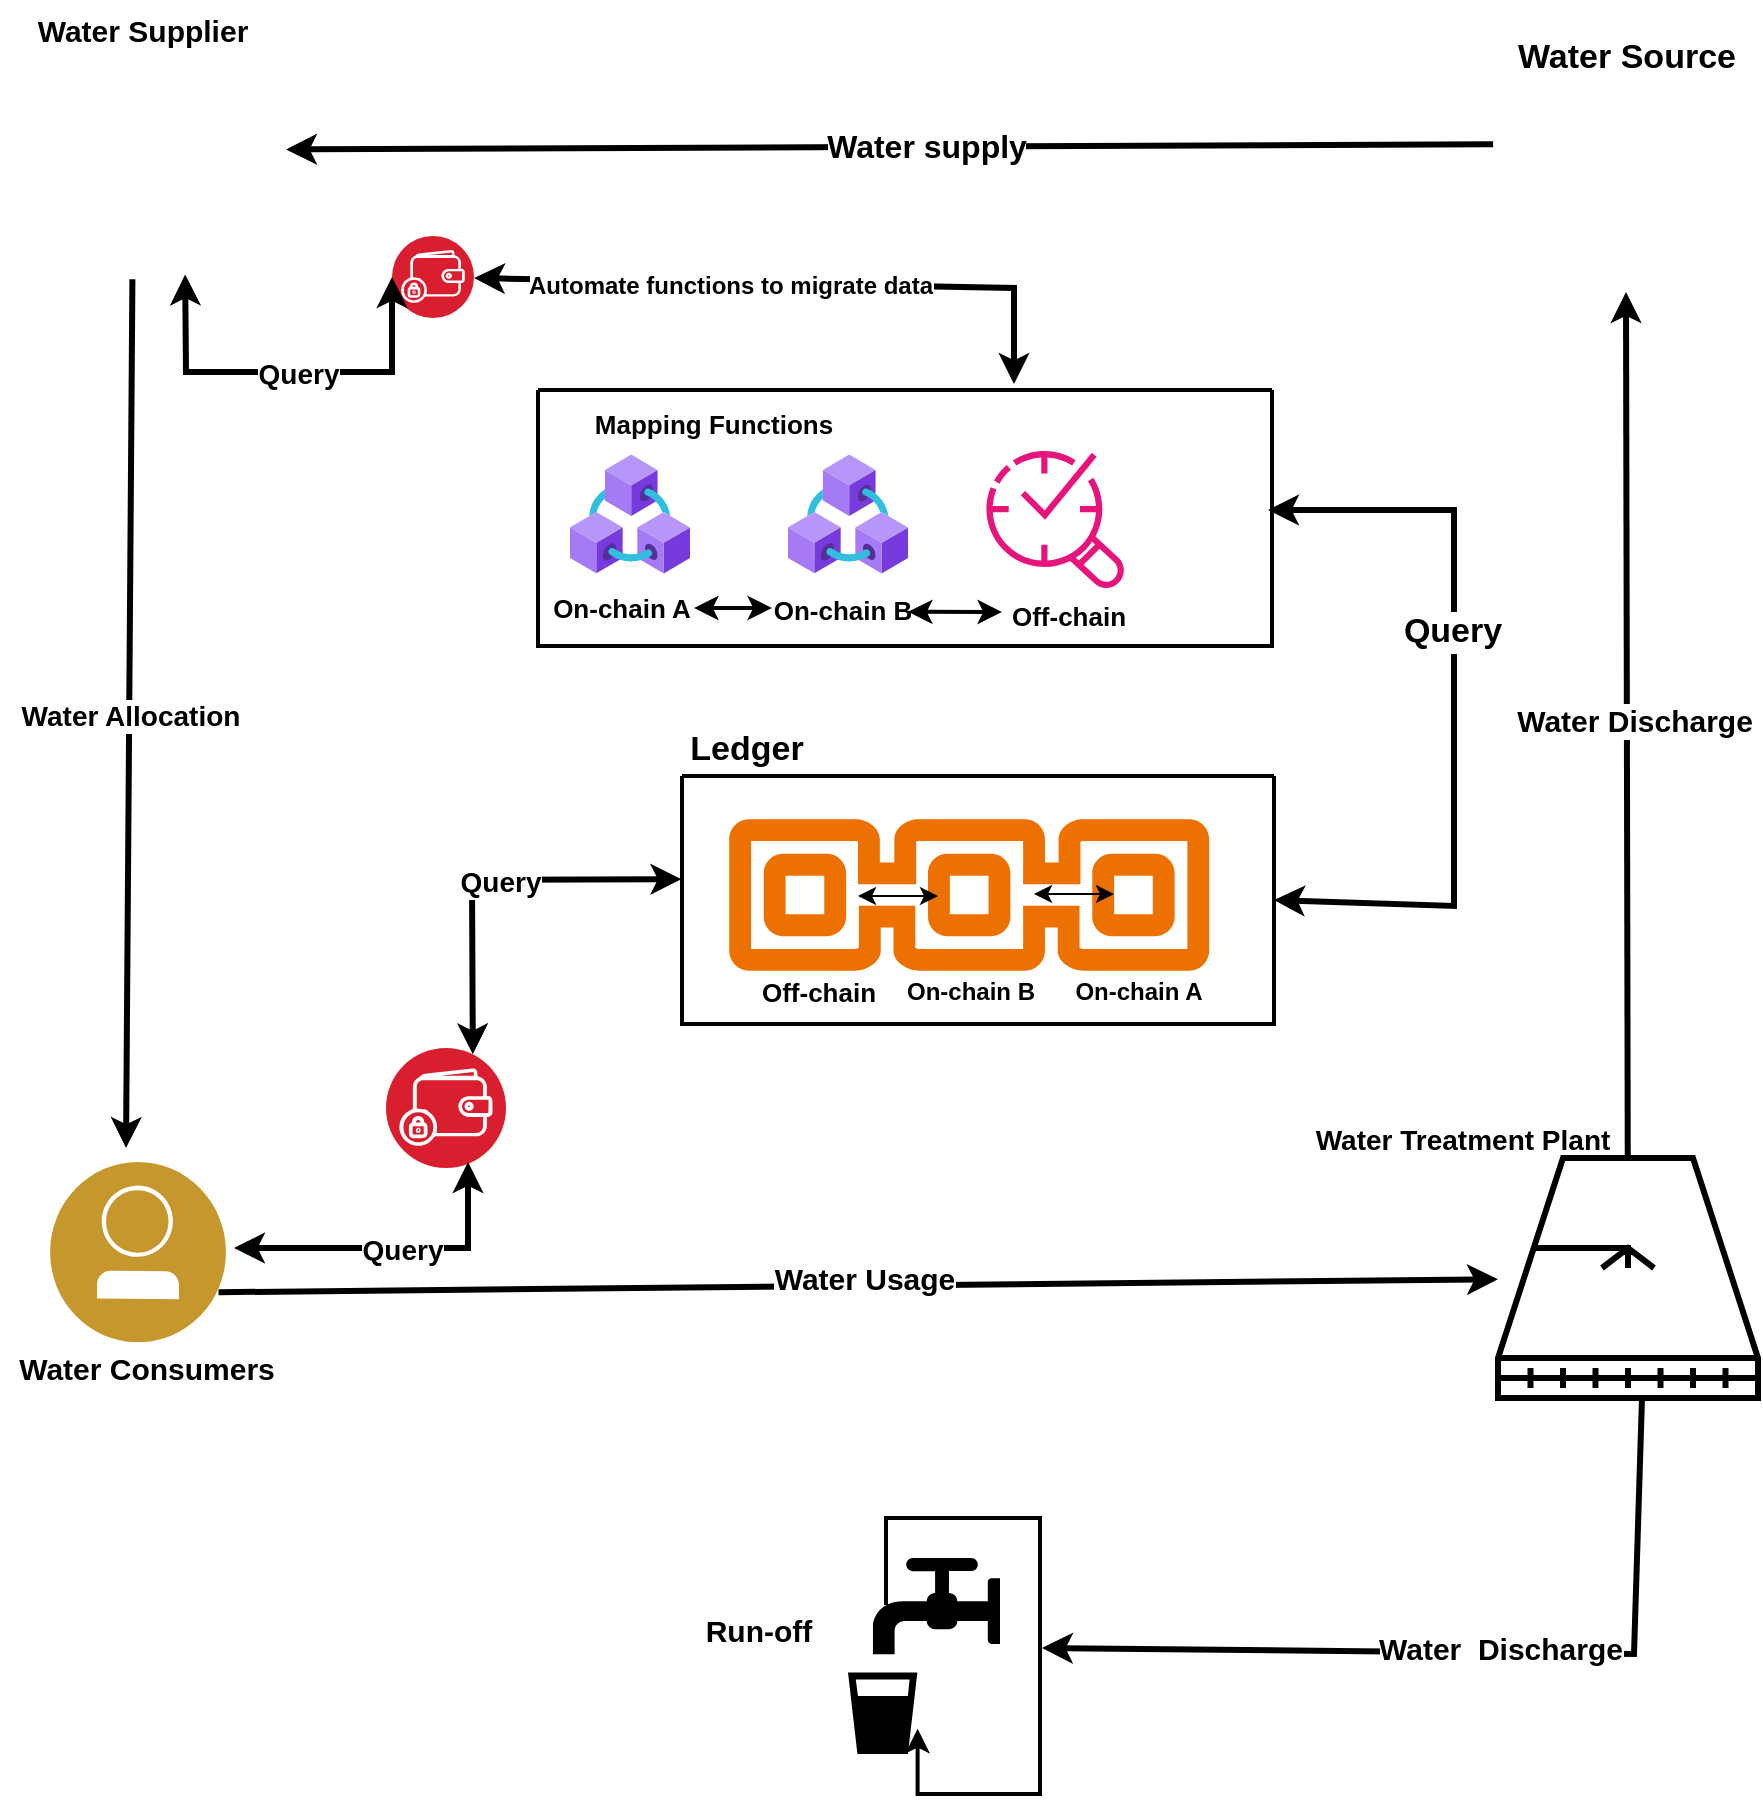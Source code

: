 <mxfile version="24.4.0" type="github">
  <diagram name="Page-1" id="VNV2FvUwXiXF7ONNRUPZ">
    <mxGraphModel dx="1050" dy="569" grid="0" gridSize="8" guides="1" tooltips="1" connect="1" arrows="1" fold="1" page="0" pageScale="1" pageWidth="850" pageHeight="1100" math="0" shadow="0">
      <root>
        <mxCell id="0" />
        <mxCell id="1" parent="0" />
        <mxCell id="tOJGqrdJuwHMHEilmhc9-3" value="" style="shape=image;html=1;verticalAlign=top;verticalLabelPosition=bottom;labelBackgroundColor=#ffffff;imageAspect=0;aspect=fixed;image=https://cdn3.iconfinder.com/data/icons/elements-icons/75/Icon_Element_Water_01-128.png" parent="1" vertex="1">
          <mxGeometry x="42" y="136" width="128" height="128" as="geometry" />
        </mxCell>
        <mxCell id="tOJGqrdJuwHMHEilmhc9-7" value="" style="image;aspect=fixed;perimeter=ellipsePerimeter;html=1;align=center;shadow=0;dashed=0;fontColor=#4277BB;labelBackgroundColor=default;fontSize=12;spacingTop=3;image=img/lib/ibm/blockchain/blockchain_developer.svg;" parent="1" vertex="1">
          <mxGeometry x="51" y="706" width="90" height="90" as="geometry" />
        </mxCell>
        <mxCell id="tOJGqrdJuwHMHEilmhc9-9" value="" style="shape=mxgraph.signs.food.drinking_water_2;html=1;pointerEvents=1;fillColor=#000000;strokeColor=none;verticalLabelPosition=bottom;verticalAlign=top;align=center;" parent="1" vertex="1">
          <mxGeometry x="451" y="904" width="76" height="98" as="geometry" />
        </mxCell>
        <mxCell id="tOJGqrdJuwHMHEilmhc9-10" value="" style="verticalLabelPosition=bottom;outlineConnect=0;align=center;dashed=0;html=1;verticalAlign=top;shape=mxgraph.pid.misc.cooling_tower_(wet-dry,_natural_draught);strokeWidth=3;" parent="1" vertex="1">
          <mxGeometry x="776" y="704" width="130" height="120" as="geometry" />
        </mxCell>
        <mxCell id="tOJGqrdJuwHMHEilmhc9-12" value="" style="image;aspect=fixed;perimeter=ellipsePerimeter;html=1;align=center;shadow=0;dashed=0;fontColor=#4277BB;labelBackgroundColor=default;fontSize=12;spacingTop=3;image=img/lib/ibm/blockchain/wallet.svg;" parent="1" vertex="1">
          <mxGeometry x="223" y="243" width="41" height="41" as="geometry" />
        </mxCell>
        <mxCell id="tOJGqrdJuwHMHEilmhc9-13" value="" style="shape=image;html=1;verticalAlign=top;verticalLabelPosition=bottom;labelBackgroundColor=#ffffff;imageAspect=0;aspect=fixed;image=https://cdn1.iconfinder.com/data/icons/unicons-line-vol-6/24/water-128.png;fontStyle=0;fontSize=10;align=center;fontFamily=Times New Roman;" parent="1" vertex="1">
          <mxGeometry x="776" y="143" width="128" height="128" as="geometry" />
        </mxCell>
        <mxCell id="tOJGqrdJuwHMHEilmhc9-14" style="edgeStyle=orthogonalEdgeStyle;rounded=0;orthogonalLoop=1;jettySize=auto;html=1;exitX=0.25;exitY=0.24;exitDx=0;exitDy=0;exitPerimeter=0;entryX=0.458;entryY=0.871;entryDx=0;entryDy=0;entryPerimeter=0;strokeWidth=2;" parent="1" source="tOJGqrdJuwHMHEilmhc9-9" target="tOJGqrdJuwHMHEilmhc9-9" edge="1">
          <mxGeometry relative="1" as="geometry" />
        </mxCell>
        <mxCell id="tOJGqrdJuwHMHEilmhc9-15" value="" style="image;aspect=fixed;perimeter=ellipsePerimeter;html=1;align=center;shadow=0;dashed=0;fontColor=#4277BB;labelBackgroundColor=default;fontSize=12;spacingTop=3;image=img/lib/ibm/blockchain/wallet.svg;" parent="1" vertex="1">
          <mxGeometry x="220" y="649" width="60" height="60" as="geometry" />
        </mxCell>
        <mxCell id="tOJGqrdJuwHMHEilmhc9-21" value="" style="swimlane;startSize=0;strokeWidth=2;" parent="1" vertex="1">
          <mxGeometry x="296" y="320" width="367" height="128" as="geometry" />
        </mxCell>
        <mxCell id="tOJGqrdJuwHMHEilmhc9-5" value="" style="image;aspect=fixed;html=1;points=[];align=center;fontSize=12;image=img/lib/azure2/blockchain/Azure_Blockchain_Service.svg;" parent="tOJGqrdJuwHMHEilmhc9-21" vertex="1">
          <mxGeometry x="16" y="32" width="60" height="60" as="geometry" />
        </mxCell>
        <mxCell id="tOJGqrdJuwHMHEilmhc9-4" value="" style="image;aspect=fixed;html=1;points=[];align=center;fontSize=12;image=img/lib/azure2/blockchain/Azure_Blockchain_Service.svg;" parent="tOJGqrdJuwHMHEilmhc9-21" vertex="1">
          <mxGeometry x="125" y="32" width="60" height="60" as="geometry" />
        </mxCell>
        <mxCell id="tOJGqrdJuwHMHEilmhc9-11" value="" style="sketch=0;outlineConnect=0;fontColor=#232F3E;gradientColor=none;fillColor=#E7157B;strokeColor=none;dashed=0;verticalLabelPosition=bottom;verticalAlign=top;align=center;html=1;fontSize=12;fontStyle=0;aspect=fixed;pointerEvents=1;shape=mxgraph.aws4.systems_manager_opscenter;" parent="tOJGqrdJuwHMHEilmhc9-21" vertex="1">
          <mxGeometry x="224" y="29" width="70" height="70" as="geometry" />
        </mxCell>
        <mxCell id="tOJGqrdJuwHMHEilmhc9-22" value="&lt;b&gt;&lt;font style=&quot;font-size: 13px;&quot;&gt;Mapping Functions&lt;/font&gt;&lt;/b&gt;" style="text;html=1;align=center;verticalAlign=middle;whiteSpace=wrap;rounded=0;" parent="tOJGqrdJuwHMHEilmhc9-21" vertex="1">
          <mxGeometry x="24" y="2" width="128" height="30" as="geometry" />
        </mxCell>
        <mxCell id="tOJGqrdJuwHMHEilmhc9-23" value="&lt;b&gt;&lt;font style=&quot;font-size: 13px;&quot;&gt;On-chain A&lt;/font&gt;&lt;/b&gt;" style="text;html=1;align=center;verticalAlign=middle;whiteSpace=wrap;rounded=0;" parent="tOJGqrdJuwHMHEilmhc9-21" vertex="1">
          <mxGeometry x="6" y="94" width="72" height="30" as="geometry" />
        </mxCell>
        <mxCell id="tOJGqrdJuwHMHEilmhc9-25" value="&lt;b&gt;&lt;font style=&quot;font-size: 13px;&quot;&gt;Off-chain&lt;/font&gt;&lt;/b&gt;" style="text;html=1;align=center;verticalAlign=middle;resizable=0;points=[];autosize=1;strokeColor=none;fillColor=none;" parent="tOJGqrdJuwHMHEilmhc9-21" vertex="1">
          <mxGeometry x="227" y="99" width="75" height="28" as="geometry" />
        </mxCell>
        <mxCell id="tOJGqrdJuwHMHEilmhc9-70" value="" style="endArrow=classic;startArrow=classic;html=1;rounded=0;strokeWidth=2;" parent="tOJGqrdJuwHMHEilmhc9-21" edge="1">
          <mxGeometry width="50" height="50" relative="1" as="geometry">
            <mxPoint x="78" y="109" as="sourcePoint" />
            <mxPoint x="117" y="109" as="targetPoint" />
          </mxGeometry>
        </mxCell>
        <mxCell id="tOJGqrdJuwHMHEilmhc9-74" value="" style="endArrow=classic;startArrow=classic;html=1;rounded=0;strokeWidth=2;" parent="tOJGqrdJuwHMHEilmhc9-21" edge="1">
          <mxGeometry width="50" height="50" relative="1" as="geometry">
            <mxPoint x="185" y="110.92" as="sourcePoint" />
            <mxPoint x="232" y="111" as="targetPoint" />
          </mxGeometry>
        </mxCell>
        <mxCell id="tOJGqrdJuwHMHEilmhc9-24" value="&lt;font style=&quot;font-size: 13px;&quot;&gt;&lt;b&gt;On-chain B&lt;/b&gt;&lt;/font&gt;" style="text;html=1;align=center;verticalAlign=middle;resizable=0;points=[];autosize=1;strokeColor=none;fillColor=none;" parent="tOJGqrdJuwHMHEilmhc9-21" vertex="1">
          <mxGeometry x="108" y="96" width="87" height="28" as="geometry" />
        </mxCell>
        <mxCell id="tOJGqrdJuwHMHEilmhc9-26" value="" style="endArrow=classic;html=1;rounded=0;strokeWidth=3;exitX=-0.019;exitY=0.423;exitDx=0;exitDy=0;exitPerimeter=0;" parent="1" source="tOJGqrdJuwHMHEilmhc9-13" target="tOJGqrdJuwHMHEilmhc9-3" edge="1">
          <mxGeometry width="50" height="50" relative="1" as="geometry">
            <mxPoint x="168" y="192" as="sourcePoint" />
            <mxPoint x="672" y="192" as="targetPoint" />
          </mxGeometry>
        </mxCell>
        <mxCell id="tOJGqrdJuwHMHEilmhc9-57" value="&lt;b&gt;&lt;font style=&quot;font-size: 16px;&quot;&gt;Water supply&lt;/font&gt;&lt;/b&gt;" style="edgeLabel;html=1;align=center;verticalAlign=middle;resizable=0;points=[];" parent="tOJGqrdJuwHMHEilmhc9-26" vertex="1" connectable="0">
          <mxGeometry x="-0.06" y="-1" relative="1" as="geometry">
            <mxPoint as="offset" />
          </mxGeometry>
        </mxCell>
        <mxCell id="tOJGqrdJuwHMHEilmhc9-28" value="" style="endArrow=classic;html=1;rounded=0;exitX=0.4;exitY=1.005;exitDx=0;exitDy=0;exitPerimeter=0;strokeWidth=3;" parent="1" source="tOJGqrdJuwHMHEilmhc9-3" edge="1">
          <mxGeometry width="50" height="50" relative="1" as="geometry">
            <mxPoint x="100" y="378" as="sourcePoint" />
            <mxPoint x="90" y="699" as="targetPoint" />
          </mxGeometry>
        </mxCell>
        <mxCell id="tOJGqrdJuwHMHEilmhc9-61" value="&lt;b&gt;&lt;font style=&quot;font-size: 14px;&quot;&gt;Water Allocation&lt;/font&gt;&lt;/b&gt;" style="edgeLabel;html=1;align=center;verticalAlign=middle;resizable=0;points=[];" parent="tOJGqrdJuwHMHEilmhc9-28" vertex="1" connectable="0">
          <mxGeometry x="0.005" relative="1" as="geometry">
            <mxPoint as="offset" />
          </mxGeometry>
        </mxCell>
        <mxCell id="tOJGqrdJuwHMHEilmhc9-29" value="" style="swimlane;startSize=0;strokeWidth=2;" parent="1" vertex="1">
          <mxGeometry x="368" y="513" width="296" height="124" as="geometry" />
        </mxCell>
        <mxCell id="tOJGqrdJuwHMHEilmhc9-2" value="" style="sketch=0;outlineConnect=0;fontColor=#232F3E;gradientColor=none;fillColor=#ED7100;strokeColor=none;dashed=0;verticalLabelPosition=bottom;verticalAlign=top;align=center;html=1;fontSize=12;fontStyle=0;aspect=fixed;shape=mxgraph.aws4.blockchain_resource;" parent="tOJGqrdJuwHMHEilmhc9-29" vertex="1">
          <mxGeometry x="23.6" y="21.04" width="240" height="76.93" as="geometry" />
        </mxCell>
        <mxCell id="tOJGqrdJuwHMHEilmhc9-39" value="&lt;b&gt;On-chain B&lt;/b&gt;" style="text;html=1;align=center;verticalAlign=middle;resizable=0;points=[];autosize=1;strokeColor=none;fillColor=none;" parent="tOJGqrdJuwHMHEilmhc9-29" vertex="1">
          <mxGeometry x="100" y="92" width="88" height="32" as="geometry" />
        </mxCell>
        <mxCell id="tOJGqrdJuwHMHEilmhc9-41" value="" style="endArrow=classic;startArrow=classic;html=1;rounded=0;entryX=0.435;entryY=0.507;entryDx=0;entryDy=0;entryPerimeter=0;" parent="tOJGqrdJuwHMHEilmhc9-29" target="tOJGqrdJuwHMHEilmhc9-2" edge="1">
          <mxGeometry width="50" height="50" relative="1" as="geometry">
            <mxPoint x="88" y="60" as="sourcePoint" />
            <mxPoint x="128" y="55" as="targetPoint" />
            <Array as="points">
              <mxPoint x="96" y="60" />
            </Array>
          </mxGeometry>
        </mxCell>
        <mxCell id="tOJGqrdJuwHMHEilmhc9-42" value="" style="endArrow=classic;startArrow=classic;html=1;rounded=0;entryX=0.435;entryY=0.507;entryDx=0;entryDy=0;entryPerimeter=0;" parent="tOJGqrdJuwHMHEilmhc9-29" edge="1">
          <mxGeometry width="50" height="50" relative="1" as="geometry">
            <mxPoint x="176" y="59" as="sourcePoint" />
            <mxPoint x="216" y="59" as="targetPoint" />
            <Array as="points">
              <mxPoint x="184" y="59" />
            </Array>
          </mxGeometry>
        </mxCell>
        <mxCell id="tOJGqrdJuwHMHEilmhc9-36" value="&lt;b&gt;&lt;font style=&quot;font-size: 17px;&quot;&gt;Ledger&lt;/font&gt;&lt;/b&gt;" style="text;html=1;align=center;verticalAlign=middle;resizable=0;points=[];autosize=1;strokeColor=none;fillColor=none;" parent="1" vertex="1">
          <mxGeometry x="360" y="480" width="80" height="40" as="geometry" />
        </mxCell>
        <mxCell id="tOJGqrdJuwHMHEilmhc9-38" value="&lt;b&gt;&lt;font style=&quot;font-size: 13px;&quot;&gt;Off-chain&lt;/font&gt;&lt;/b&gt;" style="text;html=1;align=center;verticalAlign=middle;resizable=0;points=[];autosize=1;strokeColor=none;fillColor=none;" parent="1" vertex="1">
          <mxGeometry x="396" y="601" width="80" height="40" as="geometry" />
        </mxCell>
        <mxCell id="tOJGqrdJuwHMHEilmhc9-40" value="&lt;b&gt;On-chain A&lt;/b&gt;" style="text;html=1;align=center;verticalAlign=middle;resizable=0;points=[];autosize=1;strokeColor=none;fillColor=none;" parent="1" vertex="1">
          <mxGeometry x="552" y="605" width="88" height="32" as="geometry" />
        </mxCell>
        <mxCell id="tOJGqrdJuwHMHEilmhc9-43" value="" style="endArrow=classic;html=1;rounded=0;exitX=1;exitY=0.75;exitDx=0;exitDy=0;strokeWidth=3;" parent="1" source="tOJGqrdJuwHMHEilmhc9-7" target="tOJGqrdJuwHMHEilmhc9-10" edge="1">
          <mxGeometry width="50" height="50" relative="1" as="geometry">
            <mxPoint x="242" y="767" as="sourcePoint" />
            <mxPoint x="740" y="799" as="targetPoint" />
          </mxGeometry>
        </mxCell>
        <mxCell id="tOJGqrdJuwHMHEilmhc9-59" value="&lt;b&gt;&lt;font style=&quot;font-size: 15px;&quot;&gt;Water Usage&lt;/font&gt;&lt;/b&gt;" style="edgeLabel;html=1;align=center;verticalAlign=middle;resizable=0;points=[];" parent="tOJGqrdJuwHMHEilmhc9-43" vertex="1" connectable="0">
          <mxGeometry x="0.008" y="4" relative="1" as="geometry">
            <mxPoint as="offset" />
          </mxGeometry>
        </mxCell>
        <mxCell id="tOJGqrdJuwHMHEilmhc9-44" value="" style="endArrow=classic;html=1;rounded=0;strokeWidth=3;entryX=0.5;entryY=1;entryDx=0;entryDy=0;" parent="1" source="tOJGqrdJuwHMHEilmhc9-10" target="tOJGqrdJuwHMHEilmhc9-13" edge="1">
          <mxGeometry width="50" height="50" relative="1" as="geometry">
            <mxPoint x="855" y="245" as="sourcePoint" />
            <mxPoint x="679" y="309" as="targetPoint" />
          </mxGeometry>
        </mxCell>
        <mxCell id="tOJGqrdJuwHMHEilmhc9-69" value="&lt;b&gt;&lt;font style=&quot;font-size: 15px;&quot;&gt;Water Discharge&lt;/font&gt;&lt;/b&gt;" style="edgeLabel;html=1;align=center;verticalAlign=middle;resizable=0;points=[];" parent="tOJGqrdJuwHMHEilmhc9-44" vertex="1" connectable="0">
          <mxGeometry x="0.015" y="-3" relative="1" as="geometry">
            <mxPoint as="offset" />
          </mxGeometry>
        </mxCell>
        <mxCell id="tOJGqrdJuwHMHEilmhc9-45" value="" style="endArrow=classic;html=1;rounded=0;exitX=0.4;exitY=1.005;exitDx=0;exitDy=0;exitPerimeter=0;strokeWidth=3;" parent="1" edge="1">
          <mxGeometry width="50" height="50" relative="1" as="geometry">
            <mxPoint x="848" y="824" as="sourcePoint" />
            <mxPoint x="548" y="949" as="targetPoint" />
            <Array as="points">
              <mxPoint x="844" y="952" />
            </Array>
          </mxGeometry>
        </mxCell>
        <mxCell id="tOJGqrdJuwHMHEilmhc9-58" value="&lt;b&gt;&lt;font style=&quot;font-size: 15px;&quot;&gt;Water&amp;nbsp; Discharge&lt;/font&gt;&lt;/b&gt;" style="edgeLabel;html=1;align=center;verticalAlign=middle;resizable=0;points=[];" parent="tOJGqrdJuwHMHEilmhc9-45" vertex="1" connectable="0">
          <mxGeometry x="-0.079" y="-3" relative="1" as="geometry">
            <mxPoint as="offset" />
          </mxGeometry>
        </mxCell>
        <mxCell id="tOJGqrdJuwHMHEilmhc9-46" value="" style="endArrow=classic;startArrow=classic;html=1;rounded=0;entryX=0.606;entryY=0.986;entryDx=0;entryDy=0;entryPerimeter=0;exitX=0;exitY=0.5;exitDx=0;exitDy=0;strokeWidth=3;" parent="1" source="tOJGqrdJuwHMHEilmhc9-12" target="tOJGqrdJuwHMHEilmhc9-3" edge="1">
          <mxGeometry width="50" height="50" relative="1" as="geometry">
            <mxPoint x="117" y="314" as="sourcePoint" />
            <mxPoint x="167" y="264" as="targetPoint" />
            <Array as="points">
              <mxPoint x="223" y="311" />
              <mxPoint x="120" y="311" />
            </Array>
          </mxGeometry>
        </mxCell>
        <mxCell id="tOJGqrdJuwHMHEilmhc9-47" value="&lt;b&gt;&lt;font style=&quot;font-size: 14px;&quot;&gt;Query&lt;/font&gt;&lt;/b&gt;" style="edgeLabel;html=1;align=center;verticalAlign=middle;resizable=0;points=[];" parent="tOJGqrdJuwHMHEilmhc9-46" vertex="1" connectable="0">
          <mxGeometry x="-0.05" y="1" relative="1" as="geometry">
            <mxPoint as="offset" />
          </mxGeometry>
        </mxCell>
        <mxCell id="tOJGqrdJuwHMHEilmhc9-49" value="" style="endArrow=classic;startArrow=classic;html=1;rounded=0;strokeWidth=3;" parent="1" edge="1">
          <mxGeometry width="50" height="50" relative="1" as="geometry">
            <mxPoint x="264" y="264" as="sourcePoint" />
            <mxPoint x="534" y="317" as="targetPoint" />
            <Array as="points">
              <mxPoint x="534" y="269" />
            </Array>
          </mxGeometry>
        </mxCell>
        <mxCell id="tOJGqrdJuwHMHEilmhc9-50" value="&lt;b&gt;&lt;font style=&quot;font-size: 12px;&quot;&gt;Automate functions to migrate data&lt;/font&gt;&lt;/b&gt;" style="edgeLabel;html=1;align=center;verticalAlign=middle;resizable=0;points=[];" parent="tOJGqrdJuwHMHEilmhc9-49" vertex="1" connectable="0">
          <mxGeometry x="-0.195" y="-1" relative="1" as="geometry">
            <mxPoint as="offset" />
          </mxGeometry>
        </mxCell>
        <mxCell id="tOJGqrdJuwHMHEilmhc9-51" value="" style="endArrow=classic;startArrow=classic;html=1;rounded=0;exitX=0;exitY=0.5;exitDx=0;exitDy=0;strokeWidth=3;" parent="1" edge="1">
          <mxGeometry width="50" height="50" relative="1" as="geometry">
            <mxPoint x="261" y="706" as="sourcePoint" />
            <mxPoint x="144" y="749" as="targetPoint" />
            <Array as="points">
              <mxPoint x="261" y="749" />
            </Array>
          </mxGeometry>
        </mxCell>
        <mxCell id="tOJGqrdJuwHMHEilmhc9-52" value="&lt;b&gt;&lt;font style=&quot;font-size: 14px;&quot;&gt;Query&lt;/font&gt;&lt;/b&gt;" style="edgeLabel;html=1;align=center;verticalAlign=middle;resizable=0;points=[];" parent="tOJGqrdJuwHMHEilmhc9-51" vertex="1" connectable="0">
          <mxGeometry x="-0.05" y="1" relative="1" as="geometry">
            <mxPoint as="offset" />
          </mxGeometry>
        </mxCell>
        <mxCell id="tOJGqrdJuwHMHEilmhc9-53" value="" style="endArrow=classic;startArrow=classic;html=1;rounded=0;entryX=0.75;entryY=0;entryDx=0;entryDy=0;exitX=-0.001;exitY=0.416;exitDx=0;exitDy=0;strokeWidth=3;exitPerimeter=0;" parent="1" source="tOJGqrdJuwHMHEilmhc9-29" target="tOJGqrdJuwHMHEilmhc9-15" edge="1">
          <mxGeometry width="50" height="50" relative="1" as="geometry">
            <mxPoint x="232" y="565" as="sourcePoint" />
            <mxPoint x="129" y="563" as="targetPoint" />
            <Array as="points">
              <mxPoint x="263" y="565" />
            </Array>
          </mxGeometry>
        </mxCell>
        <mxCell id="tOJGqrdJuwHMHEilmhc9-54" value="&lt;b&gt;&lt;font style=&quot;font-size: 14px;&quot;&gt;Query&lt;/font&gt;&lt;/b&gt;" style="edgeLabel;html=1;align=center;verticalAlign=middle;resizable=0;points=[];" parent="tOJGqrdJuwHMHEilmhc9-53" vertex="1" connectable="0">
          <mxGeometry x="-0.05" y="1" relative="1" as="geometry">
            <mxPoint as="offset" />
          </mxGeometry>
        </mxCell>
        <mxCell id="tOJGqrdJuwHMHEilmhc9-62" value="&lt;b&gt;&lt;font style=&quot;font-size: 15px;&quot;&gt;Run-off&lt;/font&gt;&lt;/b&gt;" style="text;html=1;align=center;verticalAlign=middle;resizable=0;points=[];autosize=1;strokeColor=none;fillColor=none;" parent="1" vertex="1">
          <mxGeometry x="370" y="925" width="71" height="30" as="geometry" />
        </mxCell>
        <mxCell id="tOJGqrdJuwHMHEilmhc9-63" value="&lt;b&gt;&lt;font style=&quot;font-size: 15px;&quot;&gt;Water Consumers&lt;/font&gt;&lt;/b&gt;" style="text;html=1;align=center;verticalAlign=middle;resizable=0;points=[];autosize=1;strokeColor=none;fillColor=none;" parent="1" vertex="1">
          <mxGeometry x="27" y="794" width="146" height="30" as="geometry" />
        </mxCell>
        <mxCell id="tOJGqrdJuwHMHEilmhc9-66" value="&lt;b&gt;&lt;font style=&quot;font-size: 15px;&quot;&gt;Water Supplier&lt;/font&gt;&lt;/b&gt;" style="text;html=1;align=center;verticalAlign=middle;resizable=0;points=[];autosize=1;strokeColor=none;fillColor=none;" parent="1" vertex="1">
          <mxGeometry x="36" y="125" width="123" height="30" as="geometry" />
        </mxCell>
        <mxCell id="tOJGqrdJuwHMHEilmhc9-67" value="&lt;b&gt;&lt;font style=&quot;font-size: 17px;&quot;&gt;Water Source&lt;/font&gt;&lt;/b&gt;" style="text;html=1;align=center;verticalAlign=middle;resizable=0;points=[];autosize=1;strokeColor=none;fillColor=none;" parent="1" vertex="1">
          <mxGeometry x="776" y="138" width="127" height="32" as="geometry" />
        </mxCell>
        <mxCell id="tOJGqrdJuwHMHEilmhc9-68" value="&lt;b&gt;&lt;font style=&quot;font-size: 14px;&quot;&gt;Water Treatment Plant&lt;/font&gt;&lt;/b&gt;" style="text;html=1;align=center;verticalAlign=middle;resizable=0;points=[];autosize=1;strokeColor=none;fillColor=none;" parent="1" vertex="1">
          <mxGeometry x="675" y="680" width="165" height="29" as="geometry" />
        </mxCell>
        <mxCell id="_-5v5KNA6iSP4NMzSl1b-5" value="" style="endArrow=classic;startArrow=classic;html=1;rounded=0;strokeWidth=3;entryX=1;entryY=0.5;entryDx=0;entryDy=0;" edge="1" parent="1" target="tOJGqrdJuwHMHEilmhc9-29">
          <mxGeometry width="50" height="50" relative="1" as="geometry">
            <mxPoint x="661" y="380" as="sourcePoint" />
            <mxPoint x="756" y="587" as="targetPoint" />
            <Array as="points">
              <mxPoint x="754" y="380" />
              <mxPoint x="754" y="578" />
            </Array>
          </mxGeometry>
        </mxCell>
        <mxCell id="_-5v5KNA6iSP4NMzSl1b-6" value="&lt;b style=&quot;&quot;&gt;&lt;font style=&quot;font-size: 17px;&quot;&gt;Query&lt;/font&gt;&lt;/b&gt;" style="edgeLabel;html=1;align=center;verticalAlign=middle;resizable=0;points=[];" vertex="1" connectable="0" parent="_-5v5KNA6iSP4NMzSl1b-5">
          <mxGeometry x="-0.195" y="-1" relative="1" as="geometry">
            <mxPoint as="offset" />
          </mxGeometry>
        </mxCell>
      </root>
    </mxGraphModel>
  </diagram>
</mxfile>

